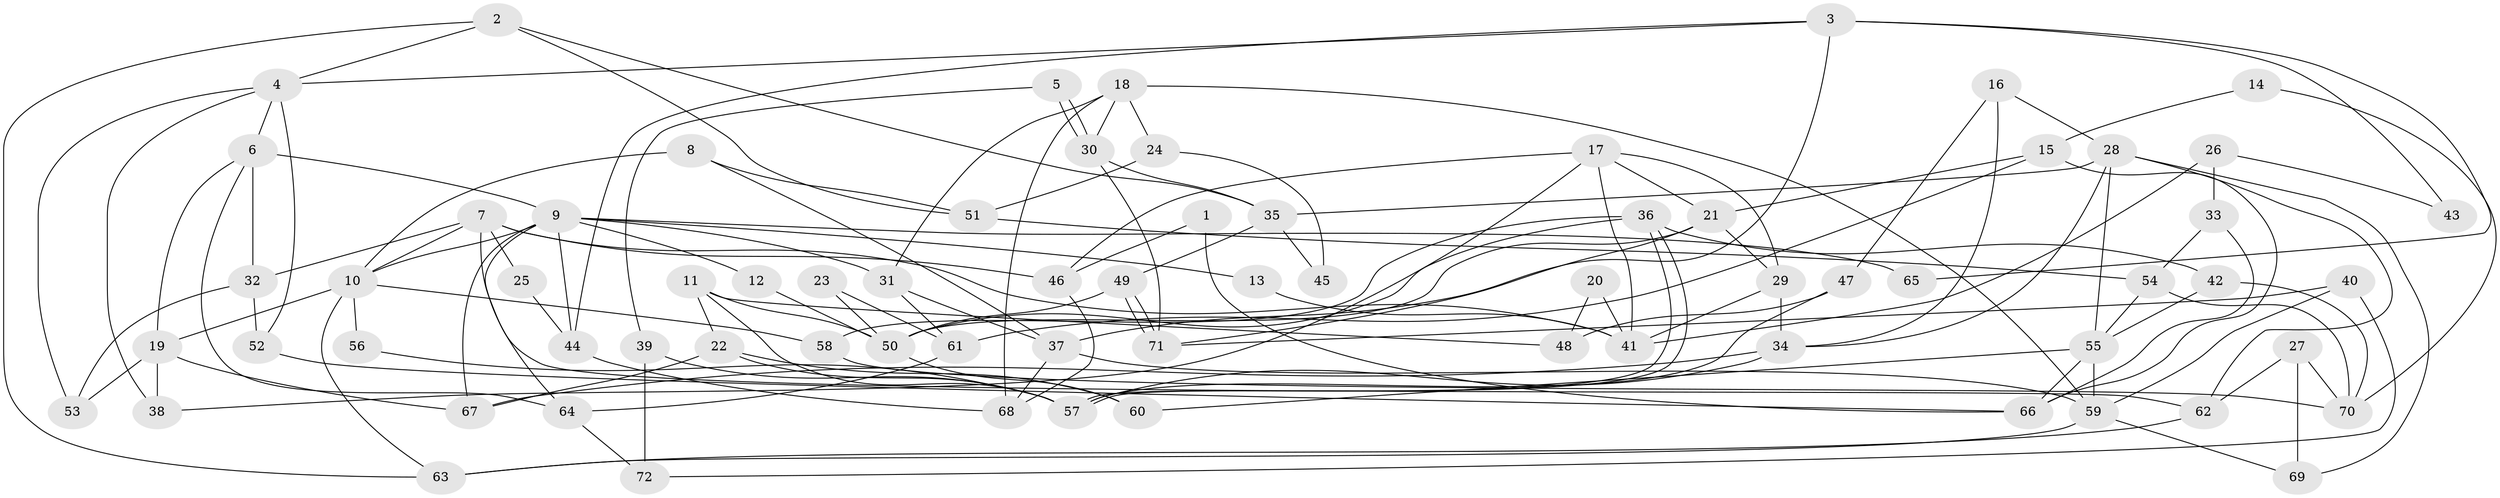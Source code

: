 // coarse degree distribution, {2: 0.10869565217391304, 6: 0.2608695652173913, 5: 0.15217391304347827, 7: 0.06521739130434782, 4: 0.13043478260869565, 8: 0.06521739130434782, 3: 0.1956521739130435, 9: 0.021739130434782608}
// Generated by graph-tools (version 1.1) at 2025/42/03/06/25 10:42:00]
// undirected, 72 vertices, 144 edges
graph export_dot {
graph [start="1"]
  node [color=gray90,style=filled];
  1;
  2;
  3;
  4;
  5;
  6;
  7;
  8;
  9;
  10;
  11;
  12;
  13;
  14;
  15;
  16;
  17;
  18;
  19;
  20;
  21;
  22;
  23;
  24;
  25;
  26;
  27;
  28;
  29;
  30;
  31;
  32;
  33;
  34;
  35;
  36;
  37;
  38;
  39;
  40;
  41;
  42;
  43;
  44;
  45;
  46;
  47;
  48;
  49;
  50;
  51;
  52;
  53;
  54;
  55;
  56;
  57;
  58;
  59;
  60;
  61;
  62;
  63;
  64;
  65;
  66;
  67;
  68;
  69;
  70;
  71;
  72;
  1 -- 46;
  1 -- 66;
  2 -- 4;
  2 -- 63;
  2 -- 35;
  2 -- 51;
  3 -- 37;
  3 -- 4;
  3 -- 43;
  3 -- 44;
  3 -- 65;
  4 -- 38;
  4 -- 6;
  4 -- 52;
  4 -- 53;
  5 -- 39;
  5 -- 30;
  5 -- 30;
  6 -- 9;
  6 -- 19;
  6 -- 32;
  6 -- 64;
  7 -- 41;
  7 -- 32;
  7 -- 10;
  7 -- 25;
  7 -- 46;
  7 -- 62;
  8 -- 37;
  8 -- 10;
  8 -- 51;
  9 -- 64;
  9 -- 10;
  9 -- 12;
  9 -- 13;
  9 -- 31;
  9 -- 44;
  9 -- 65;
  9 -- 67;
  10 -- 63;
  10 -- 19;
  10 -- 56;
  10 -- 58;
  11 -- 50;
  11 -- 57;
  11 -- 22;
  11 -- 48;
  12 -- 50;
  13 -- 41;
  14 -- 15;
  14 -- 70;
  15 -- 21;
  15 -- 66;
  15 -- 61;
  16 -- 28;
  16 -- 34;
  16 -- 47;
  17 -- 29;
  17 -- 21;
  17 -- 38;
  17 -- 41;
  17 -- 46;
  18 -- 68;
  18 -- 59;
  18 -- 24;
  18 -- 30;
  18 -- 31;
  19 -- 67;
  19 -- 38;
  19 -- 53;
  20 -- 48;
  20 -- 41;
  21 -- 50;
  21 -- 71;
  21 -- 29;
  22 -- 67;
  22 -- 57;
  22 -- 60;
  23 -- 61;
  23 -- 50;
  24 -- 51;
  24 -- 45;
  25 -- 44;
  26 -- 33;
  26 -- 41;
  26 -- 43;
  27 -- 69;
  27 -- 62;
  27 -- 70;
  28 -- 35;
  28 -- 55;
  28 -- 34;
  28 -- 62;
  28 -- 69;
  29 -- 34;
  29 -- 41;
  30 -- 35;
  30 -- 71;
  31 -- 37;
  31 -- 61;
  32 -- 53;
  32 -- 52;
  33 -- 54;
  33 -- 66;
  34 -- 57;
  34 -- 67;
  35 -- 45;
  35 -- 49;
  36 -- 58;
  36 -- 57;
  36 -- 57;
  36 -- 42;
  36 -- 50;
  37 -- 68;
  37 -- 59;
  39 -- 57;
  39 -- 72;
  40 -- 71;
  40 -- 59;
  40 -- 72;
  42 -- 55;
  42 -- 70;
  44 -- 68;
  46 -- 68;
  47 -- 57;
  47 -- 48;
  49 -- 71;
  49 -- 71;
  49 -- 50;
  50 -- 60;
  51 -- 54;
  52 -- 66;
  54 -- 70;
  54 -- 55;
  55 -- 60;
  55 -- 59;
  55 -- 66;
  56 -- 57;
  58 -- 70;
  59 -- 63;
  59 -- 69;
  61 -- 64;
  62 -- 63;
  64 -- 72;
}
